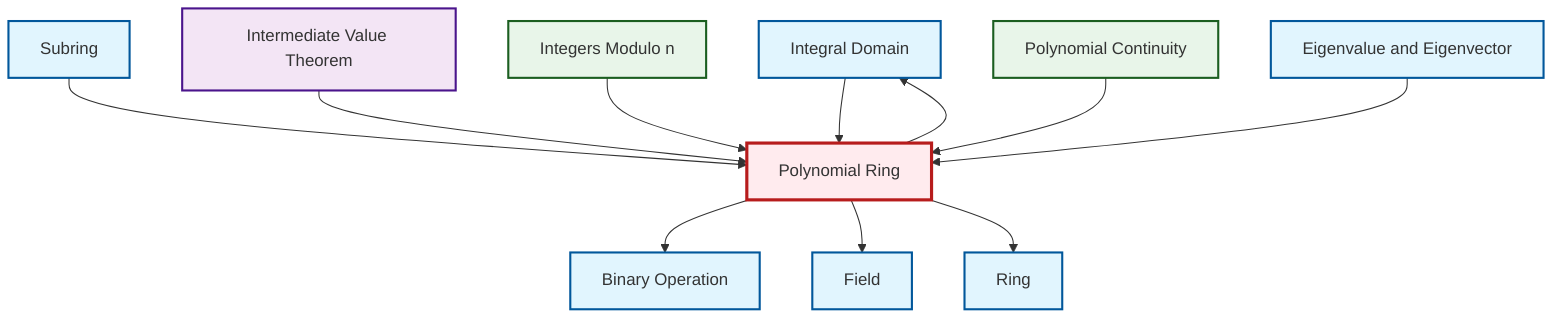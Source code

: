 graph TD
    classDef definition fill:#e1f5fe,stroke:#01579b,stroke-width:2px
    classDef theorem fill:#f3e5f5,stroke:#4a148c,stroke-width:2px
    classDef axiom fill:#fff3e0,stroke:#e65100,stroke-width:2px
    classDef example fill:#e8f5e9,stroke:#1b5e20,stroke-width:2px
    classDef current fill:#ffebee,stroke:#b71c1c,stroke-width:3px
    def-binary-operation["Binary Operation"]:::definition
    def-integral-domain["Integral Domain"]:::definition
    def-eigenvalue-eigenvector["Eigenvalue and Eigenvector"]:::definition
    def-field["Field"]:::definition
    ex-polynomial-continuity["Polynomial Continuity"]:::example
    ex-quotient-integers-mod-n["Integers Modulo n"]:::example
    def-subring["Subring"]:::definition
    def-ring["Ring"]:::definition
    def-polynomial-ring["Polynomial Ring"]:::definition
    thm-intermediate-value["Intermediate Value Theorem"]:::theorem
    def-subring --> def-polynomial-ring
    thm-intermediate-value --> def-polynomial-ring
    def-integral-domain --> def-polynomial-ring
    def-polynomial-ring --> def-binary-operation
    def-polynomial-ring --> def-field
    ex-quotient-integers-mod-n --> def-polynomial-ring
    ex-polynomial-continuity --> def-polynomial-ring
    def-polynomial-ring --> def-ring
    def-polynomial-ring --> def-integral-domain
    def-eigenvalue-eigenvector --> def-polynomial-ring
    class def-polynomial-ring current